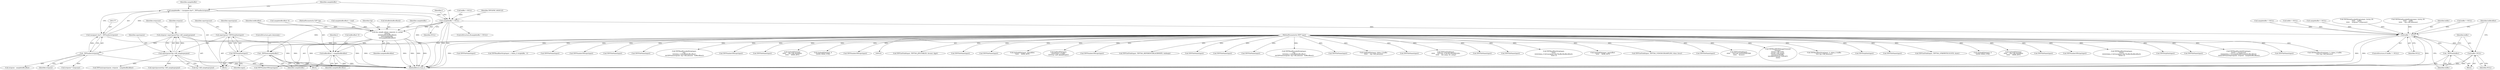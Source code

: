 digraph "0_libtiff_83a4b92815ea04969d494416eaae3d4c6b338e4a#diff-c8b4b355f9b5c06d585b23138e1c185f_4@pointer" {
"1001174" [label="(Call,samplebuffer = (unsigned char*) _TIFFmalloc(stripsize))"];
"1001176" [label="(Call,(unsigned char*) _TIFFmalloc(stripsize))"];
"1001178" [label="(Call,_TIFFmalloc(stripsize))"];
"1001124" [label="(Call,stripsize=sepstripsize*t2p->tiff_samplesperpixel)"];
"1001126" [label="(Call,sepstripsize*t2p->tiff_samplesperpixel)"];
"1001116" [label="(Call,sepstripsize=TIFFStripSize(input))"];
"1001118" [label="(Call,TIFFStripSize(input))"];
"1000105" [label="(MethodParameterIn,TIFF* input)"];
"1001181" [label="(Call,samplebuffer==NULL)"];
"1001277" [label="(Call,t2p_sample_planar_separate_to_contig(\n\t\t\t\t\tt2p,\n\t\t\t\t\t&(buffer[bufferoffset]),\n\t\t\t\t\tsamplebuffer, \n\t\t\t\t\tsamplebufferoffset))"];
"1001285" [label="(Call,bufferoffset+=samplebufferoffset)"];
"1001288" [label="(Call,_TIFFfree(samplebuffer))"];
"1001909" [label="(Call,buffer != NULL)"];
"1001913" [label="(Call,_TIFFfree(buffer))"];
"1001915" [label="(Call,buffer=NULL)"];
"1000845" [label="(Call,TIFFGetField(input, TIFFTAG_JPEGTABLES, &count, &jpt))"];
"1001159" [label="(Call,TIFFFileName(input))"];
"1000913" [label="(Call,TIFFFileName(input))"];
"1001913" [label="(Call,_TIFFfree(buffer))"];
"1001020" [label="(Call,buffer==NULL)"];
"1000477" [label="(Call,t2pSeekFile(input, inputoffset,\n\t\t\t\t\t\t     SEEK_SET))"];
"1001115" [label="(Block,)"];
"1001412" [label="(Call,samplebuffer==NULL)"];
"1000464" [label="(Call,t2pReadFile(input,\n\t\t\t\t\t\t(tdata_t) buffer,\n\t\t\t\t\t\tt2p->pdf_ojpegiflength))"];
"1001124" [label="(Call,stripsize=sepstripsize*t2p->tiff_samplesperpixel)"];
"1001290" [label="(ControlStructure,goto dataready;)"];
"1001125" [label="(Identifier,stripsize)"];
"1001181" [label="(Call,samplebuffer==NULL)"];
"1001212" [label="(Identifier,i)"];
"1001892" [label="(Call,stripsize * stripcount)"];
"1001886" [label="(Call,TIFFWriteEncodedStrip(output, (tstrip_t)0,\n\t\t\t\t\t\t     buffer,\n\t\t\t\t\t\t     stripsize * stripcount))"];
"1000694" [label="(Call,TIFFNumberOfStrips(input))"];
"1001214" [label="(Call,samplebufferoffset=0)"];
"1001719" [label="(Call,TIFFGetField(input, TIFFTAG_REFERENCEBLACKWHITE, &xfloatp))"];
"1001174" [label="(Call,samplebuffer = (unsigned char*) _TIFFmalloc(stripsize))"];
"1001179" [label="(Identifier,stripsize)"];
"1001093" [label="(Call,TIFFFileName(input))"];
"1000104" [label="(MethodParameterIn,T2P* t2p)"];
"1001213" [label="(Block,)"];
"1001180" [label="(ControlStructure,if(samplebuffer==NULL))"];
"1001118" [label="(Call,TIFFStripSize(input))"];
"1001175" [label="(Identifier,samplebuffer)"];
"1001263" [label="(Call,TIFFFileName(input))"];
"1000634" [label="(Call,TIFFFileName(input))"];
"1001274" [label="(Call,samplebufferoffset+=read)"];
"1001067" [label="(Call,TIFFReadEncodedStrip(input, \n\t\t\t\ti, \n\t\t\t\t(tdata_t) &buffer[bufferoffset], \n\t\t\t\tTIFFmin(stripsize, t2p->tiff_datasize - bufferoffset)))"];
"1001566" [label="(Call,TIFFFileName(input))"];
"1000422" [label="(Call,t2pReadFile(input, (tdata_t) buffer,\n\t\t\t\t\t\t     t2p->tiff_datasize))"];
"1001917" [label="(Identifier,NULL)"];
"1001147" [label="(Call,buffer==NULL)"];
"1001286" [label="(Identifier,bufferoffset)"];
"1001899" [label="(Call,TIFFWriteEncodedStrip(output, (tstrip_t)0,\n\t\t\t\t\t\t     buffer,\n\t\t\t\t\t\t     t2p->tiff_datasize))"];
"1000231" [label="(Call,TIFFFileName(input))"];
"1000481" [label="(Call,TIFFGetField(input,\n\t\t\t\t\t\t     TIFFTAG_YCBCRSUBSAMPLING,\n\t\t\t\t\t\t     &h_samp, &v_samp))"];
"1001424" [label="(Call,TIFFFileName(input))"];
"1001119" [label="(Identifier,input)"];
"1000964" [label="(Call,TIFFFileName(input))"];
"1001132" [label="(Identifier,stripcount)"];
"1001920" [label="(Identifier,bufferoffset)"];
"1001121" [label="(Identifier,sepstripcount)"];
"1001911" [label="(Identifier,NULL)"];
"1001910" [label="(Identifier,buffer)"];
"1001278" [label="(Identifier,t2p)"];
"1000731" [label="(Call,TIFFReadRawStrip(input, \n\t\t\t\t\t\ti, \n\t\t\t\t\t\t(tdata_t) &(((unsigned char*)buffer)[bufferoffset]), \n\t\t\t\t\t\t-1))"];
"1000430" [label="(Call,t2pSeekFile(input, inputoffset,\n\t\t\t\t\t\t     SEEK_SET))"];
"1001945" [label="(MethodReturn,tsize_t)"];
"1001127" [label="(Identifier,sepstripsize)"];
"1000105" [label="(MethodParameterIn,TIFF* input)"];
"1001694" [label="(Call,TIFFGetField(input, TIFFTAG_YCBCRSUBSAMPLING, &hor, &ver))"];
"1000664" [label="(Call,TIFFFileName(input))"];
"1000529" [label="(Call,TIFFGetField(input,\n\t\t\t\t\t\t     TIFFTAG_ROWSPERSTRIP,\n\t\t\t\t\t\t     &rows))"];
"1001916" [label="(Identifier,buffer)"];
"1001116" [label="(Call,sepstripsize=TIFFStripSize(input))"];
"1001549" [label="(Call,TIFFReadRGBAImageOriented(\n\t\t\t\tinput, \n\t\t\t\tt2p->tiff_width, \n\t\t\t\tt2p->tiff_length, \n\t\t\t\t(uint32*)buffer, \n\t\t\t\tORIENTATION_TOPLEFT,\n\t\t\t\t0))"];
"1001285" [label="(Call,bufferoffset+=samplebufferoffset)"];
"1001128" [label="(Call,t2p->tiff_samplesperpixel)"];
"1001176" [label="(Call,(unsigned char*) _TIFFmalloc(stripsize))"];
"1001178" [label="(Call,_TIFFmalloc(stripsize))"];
"1000240" [label="(Call,TIFFReadRawStrip(input, 0, (tdata_t) buffer,\n\t\t\t\t\t t2p->tiff_datasize))"];
"1001244" [label="(Call,TIFFmin(sepstripsize, stripsize - samplebufferoffset))"];
"1001300" [label="(Call,buffer==NULL)"];
"1001912" [label="(Block,)"];
"1001519" [label="(Call,samplebuffer==NULL)"];
"1001049" [label="(Call,TIFFStripSize(input))"];
"1001531" [label="(Call,TIFFFileName(input))"];
"1001186" [label="(Identifier,TIFF2PDF_MODULE)"];
"1000872" [label="(Call,TIFFGetField(input, TIFFTAG_STRIPBYTECOUNTS, &sbc))"];
"1001909" [label="(Call,buffer != NULL)"];
"1001183" [label="(Identifier,NULL)"];
"1001277" [label="(Call,t2p_sample_planar_separate_to_contig(\n\t\t\t\t\tt2p,\n\t\t\t\t\t&(buffer[bufferoffset]),\n\t\t\t\t\tsamplebuffer, \n\t\t\t\t\tsamplebufferoffset))"];
"1001133" [label="(Call,sepstripcount/t2p->tiff_samplesperpixel)"];
"1001915" [label="(Call,buffer=NULL)"];
"1000452" [label="(Call,t2pSeekFile(input, 0,\n\t\t\t\t\t\t\t\t SEEK_CUR))"];
"1000456" [label="(Call,t2pSeekFile(input,\n\t\t\t\t\t\t     t2p->tiff_dataoffset,\n\t\t\t\t\t\t     SEEK_SET))"];
"1000828" [label="(Call,TIFFFileName(input))"];
"1000563" [label="(Call,TIFFNumberOfStrips(input))"];
"1001288" [label="(Call,_TIFFfree(samplebuffer))"];
"1000600" [label="(Call,TIFFReadRawStrip(input, \n\t\t\t\t\t\t\ti, \n\t\t\t\t\t\t\t(tdata_t) &(((unsigned char*)buffer)[bufferoffset]), \n\t\t\t\t\t\t\t-1))"];
"1001246" [label="(Call,stripsize - samplebufferoffset)"];
"1001329" [label="(Call,TIFFStripSize(input))"];
"1000303" [label="(Call,TIFFFileName(input))"];
"1001279" [label="(Call,&(buffer[bufferoffset]))"];
"1001117" [label="(Identifier,sepstripsize)"];
"1001206" [label="(Identifier,i)"];
"1001231" [label="(Call,TIFFReadEncodedStrip(input, \n\t\t\t\t\t\t\ti + j*stripcount, \n\t\t\t\t\t\t\t(tdata_t) &(samplebuffer[samplebufferoffset]), \n\t\t\t\t\t\t\tTIFFmin(sepstripsize, stripsize - samplebufferoffset)))"];
"1001122" [label="(Call,TIFFNumberOfStrips(input))"];
"1001908" [label="(ControlStructure,if (buffer != NULL))"];
"1001914" [label="(Identifier,buffer)"];
"1001289" [label="(Identifier,samplebuffer)"];
"1000388" [label="(Call,TIFFFileName(input))"];
"1000318" [label="(Call,TIFFReadRawStrip(input, 0, (tdata_t) buffer,\n\t\t\t\t\t t2p->tiff_datasize))"];
"1001373" [label="(Call,TIFFFileName(input))"];
"1000936" [label="(Call,TIFFReadRawStrip(input, i, (tdata_t) stripbuffer, -1))"];
"1001032" [label="(Call,TIFFFileName(input))"];
"1001333" [label="(Call,TIFFNumberOfStrips(input))"];
"1001741" [label="(Call,TIFFFileName(input))"];
"1001312" [label="(Call,TIFFFileName(input))"];
"1001347" [label="(Call,TIFFReadEncodedStrip(input, \n\t\t\t\ti, \n\t\t\t\t(tdata_t) &buffer[bufferoffset], \n\t\t\t\tTIFFmin(stripsize, t2p->tiff_datasize - bufferoffset)))"];
"1001053" [label="(Call,TIFFNumberOfStrips(input))"];
"1001182" [label="(Identifier,samplebuffer)"];
"1001193" [label="(Call,TIFFFileName(input))"];
"1000416" [label="(Call,t2pSeekFile(input,\n\t\t\t\t\t\t     t2p->tiff_dataoffset,\n\t\t\t\t\t\t     SEEK_SET))"];
"1000412" [label="(Call,t2pSeekFile(input, 0,\n\t\t\t\t\t\t\t\t SEEK_CUR))"];
"1001126" [label="(Call,sepstripsize*t2p->tiff_samplesperpixel)"];
"1001284" [label="(Identifier,samplebufferoffset)"];
"1001283" [label="(Identifier,samplebuffer)"];
"1001287" [label="(Identifier,samplebufferoffset)"];
"1000870" [label="(Call,TIFFNumberOfStrips(input))"];
"1000121" [label="(Call,bufferoffset=0)"];
"1001174" -> "1001115"  [label="AST: "];
"1001174" -> "1001176"  [label="CFG: "];
"1001175" -> "1001174"  [label="AST: "];
"1001176" -> "1001174"  [label="AST: "];
"1001182" -> "1001174"  [label="CFG: "];
"1001174" -> "1001945"  [label="DDG: "];
"1001176" -> "1001174"  [label="DDG: "];
"1001174" -> "1001181"  [label="DDG: "];
"1001176" -> "1001178"  [label="CFG: "];
"1001177" -> "1001176"  [label="AST: "];
"1001178" -> "1001176"  [label="AST: "];
"1001176" -> "1001945"  [label="DDG: "];
"1001178" -> "1001176"  [label="DDG: "];
"1001178" -> "1001179"  [label="CFG: "];
"1001179" -> "1001178"  [label="AST: "];
"1001178" -> "1001945"  [label="DDG: "];
"1001124" -> "1001178"  [label="DDG: "];
"1001178" -> "1001246"  [label="DDG: "];
"1001178" -> "1001892"  [label="DDG: "];
"1001124" -> "1001115"  [label="AST: "];
"1001124" -> "1001126"  [label="CFG: "];
"1001125" -> "1001124"  [label="AST: "];
"1001126" -> "1001124"  [label="AST: "];
"1001132" -> "1001124"  [label="CFG: "];
"1001124" -> "1001945"  [label="DDG: "];
"1001124" -> "1001945"  [label="DDG: "];
"1001126" -> "1001124"  [label="DDG: "];
"1001126" -> "1001124"  [label="DDG: "];
"1001126" -> "1001128"  [label="CFG: "];
"1001127" -> "1001126"  [label="AST: "];
"1001128" -> "1001126"  [label="AST: "];
"1001126" -> "1001945"  [label="DDG: "];
"1001116" -> "1001126"  [label="DDG: "];
"1001126" -> "1001133"  [label="DDG: "];
"1001126" -> "1001244"  [label="DDG: "];
"1001116" -> "1001115"  [label="AST: "];
"1001116" -> "1001118"  [label="CFG: "];
"1001117" -> "1001116"  [label="AST: "];
"1001118" -> "1001116"  [label="AST: "];
"1001121" -> "1001116"  [label="CFG: "];
"1001116" -> "1001945"  [label="DDG: "];
"1001118" -> "1001116"  [label="DDG: "];
"1001118" -> "1001119"  [label="CFG: "];
"1001119" -> "1001118"  [label="AST: "];
"1000105" -> "1001118"  [label="DDG: "];
"1001118" -> "1001122"  [label="DDG: "];
"1000105" -> "1000103"  [label="AST: "];
"1000105" -> "1001945"  [label="DDG: "];
"1000105" -> "1000231"  [label="DDG: "];
"1000105" -> "1000240"  [label="DDG: "];
"1000105" -> "1000303"  [label="DDG: "];
"1000105" -> "1000318"  [label="DDG: "];
"1000105" -> "1000388"  [label="DDG: "];
"1000105" -> "1000412"  [label="DDG: "];
"1000105" -> "1000416"  [label="DDG: "];
"1000105" -> "1000422"  [label="DDG: "];
"1000105" -> "1000430"  [label="DDG: "];
"1000105" -> "1000452"  [label="DDG: "];
"1000105" -> "1000456"  [label="DDG: "];
"1000105" -> "1000464"  [label="DDG: "];
"1000105" -> "1000477"  [label="DDG: "];
"1000105" -> "1000481"  [label="DDG: "];
"1000105" -> "1000529"  [label="DDG: "];
"1000105" -> "1000563"  [label="DDG: "];
"1000105" -> "1000600"  [label="DDG: "];
"1000105" -> "1000634"  [label="DDG: "];
"1000105" -> "1000664"  [label="DDG: "];
"1000105" -> "1000694"  [label="DDG: "];
"1000105" -> "1000731"  [label="DDG: "];
"1000105" -> "1000828"  [label="DDG: "];
"1000105" -> "1000845"  [label="DDG: "];
"1000105" -> "1000870"  [label="DDG: "];
"1000105" -> "1000872"  [label="DDG: "];
"1000105" -> "1000913"  [label="DDG: "];
"1000105" -> "1000936"  [label="DDG: "];
"1000105" -> "1000964"  [label="DDG: "];
"1000105" -> "1001032"  [label="DDG: "];
"1000105" -> "1001049"  [label="DDG: "];
"1000105" -> "1001053"  [label="DDG: "];
"1000105" -> "1001067"  [label="DDG: "];
"1000105" -> "1001093"  [label="DDG: "];
"1000105" -> "1001122"  [label="DDG: "];
"1000105" -> "1001159"  [label="DDG: "];
"1000105" -> "1001193"  [label="DDG: "];
"1000105" -> "1001231"  [label="DDG: "];
"1000105" -> "1001263"  [label="DDG: "];
"1000105" -> "1001312"  [label="DDG: "];
"1000105" -> "1001329"  [label="DDG: "];
"1000105" -> "1001333"  [label="DDG: "];
"1000105" -> "1001347"  [label="DDG: "];
"1000105" -> "1001373"  [label="DDG: "];
"1000105" -> "1001424"  [label="DDG: "];
"1000105" -> "1001531"  [label="DDG: "];
"1000105" -> "1001549"  [label="DDG: "];
"1000105" -> "1001566"  [label="DDG: "];
"1000105" -> "1001694"  [label="DDG: "];
"1000105" -> "1001719"  [label="DDG: "];
"1000105" -> "1001741"  [label="DDG: "];
"1001181" -> "1001180"  [label="AST: "];
"1001181" -> "1001183"  [label="CFG: "];
"1001182" -> "1001181"  [label="AST: "];
"1001183" -> "1001181"  [label="AST: "];
"1001186" -> "1001181"  [label="CFG: "];
"1001206" -> "1001181"  [label="CFG: "];
"1001181" -> "1001945"  [label="DDG: "];
"1001181" -> "1001945"  [label="DDG: "];
"1001181" -> "1001945"  [label="DDG: "];
"1001147" -> "1001181"  [label="DDG: "];
"1001181" -> "1001277"  [label="DDG: "];
"1001181" -> "1001288"  [label="DDG: "];
"1001181" -> "1001909"  [label="DDG: "];
"1001277" -> "1001213"  [label="AST: "];
"1001277" -> "1001284"  [label="CFG: "];
"1001278" -> "1001277"  [label="AST: "];
"1001279" -> "1001277"  [label="AST: "];
"1001283" -> "1001277"  [label="AST: "];
"1001284" -> "1001277"  [label="AST: "];
"1001286" -> "1001277"  [label="CFG: "];
"1001277" -> "1001945"  [label="DDG: "];
"1001277" -> "1001945"  [label="DDG: "];
"1001277" -> "1001945"  [label="DDG: "];
"1001277" -> "1001945"  [label="DDG: "];
"1000104" -> "1001277"  [label="DDG: "];
"1001274" -> "1001277"  [label="DDG: "];
"1001214" -> "1001277"  [label="DDG: "];
"1001277" -> "1001285"  [label="DDG: "];
"1001277" -> "1001288"  [label="DDG: "];
"1001285" -> "1001213"  [label="AST: "];
"1001285" -> "1001287"  [label="CFG: "];
"1001286" -> "1001285"  [label="AST: "];
"1001287" -> "1001285"  [label="AST: "];
"1001212" -> "1001285"  [label="CFG: "];
"1001285" -> "1001945"  [label="DDG: "];
"1001285" -> "1001945"  [label="DDG: "];
"1000121" -> "1001285"  [label="DDG: "];
"1001288" -> "1001115"  [label="AST: "];
"1001288" -> "1001289"  [label="CFG: "];
"1001289" -> "1001288"  [label="AST: "];
"1001290" -> "1001288"  [label="CFG: "];
"1001288" -> "1001945"  [label="DDG: "];
"1001288" -> "1001945"  [label="DDG: "];
"1001909" -> "1001908"  [label="AST: "];
"1001909" -> "1001911"  [label="CFG: "];
"1001910" -> "1001909"  [label="AST: "];
"1001911" -> "1001909"  [label="AST: "];
"1001914" -> "1001909"  [label="CFG: "];
"1001920" -> "1001909"  [label="CFG: "];
"1001909" -> "1001945"  [label="DDG: "];
"1001909" -> "1001945"  [label="DDG: "];
"1001909" -> "1001945"  [label="DDG: "];
"1001899" -> "1001909"  [label="DDG: "];
"1001886" -> "1001909"  [label="DDG: "];
"1001519" -> "1001909"  [label="DDG: "];
"1001300" -> "1001909"  [label="DDG: "];
"1001412" -> "1001909"  [label="DDG: "];
"1001020" -> "1001909"  [label="DDG: "];
"1001909" -> "1001913"  [label="DDG: "];
"1001909" -> "1001915"  [label="DDG: "];
"1001913" -> "1001912"  [label="AST: "];
"1001913" -> "1001914"  [label="CFG: "];
"1001914" -> "1001913"  [label="AST: "];
"1001916" -> "1001913"  [label="CFG: "];
"1001913" -> "1001945"  [label="DDG: "];
"1001915" -> "1001912"  [label="AST: "];
"1001915" -> "1001917"  [label="CFG: "];
"1001916" -> "1001915"  [label="AST: "];
"1001917" -> "1001915"  [label="AST: "];
"1001920" -> "1001915"  [label="CFG: "];
"1001915" -> "1001945"  [label="DDG: "];
"1001915" -> "1001945"  [label="DDG: "];
}
